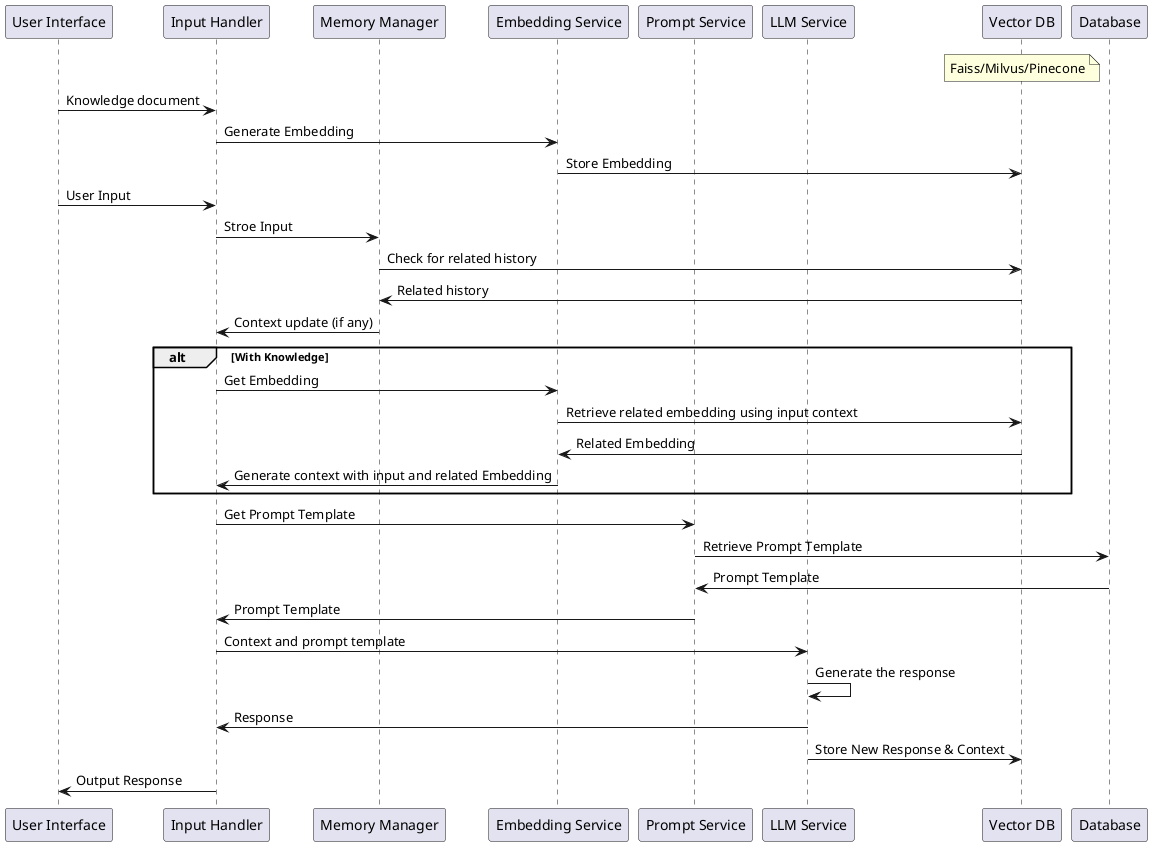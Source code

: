 @startuml AIGC

participant "User Interface" as UI
participant "Input Handler" as IH
participant "Memory Manager" as MM
participant "Embedding Service" as EM
participant "Prompt Service" as PS
participant "LLM Service" as LLM
participant "Vector DB" as VDB
participant "Database" as DB

note over VDB: Faiss/Milvus/Pinecone

UI -> IH : Knowledge document
IH -> EM : Generate Embedding
EM -> VDB : Store Embedding

UI -> IH : User Input
IH -> MM: Stroe Input
MM -> VDB : Check for related history
VDB -> MM : Related history
MM -> IH : Context update (if any)

alt With Knowledge
IH -> EM : Get Embedding
EM -> VDB : Retrieve related embedding using input context
VDB -> EM : Related Embedding
EM -> IH : Generate context with input and related Embedding
end

IH -> PS : Get Prompt Template
PS -> DB : Retrieve Prompt Template
DB -> PS : Prompt Template
PS -> IH : Prompt Template

IH -> LLM : Context and prompt template
LLM -> LLM : Generate the response
LLM -> IH : Response
LLM -> VDB : Store New Response & Context
IH -> UI : Output Response

@enduml
